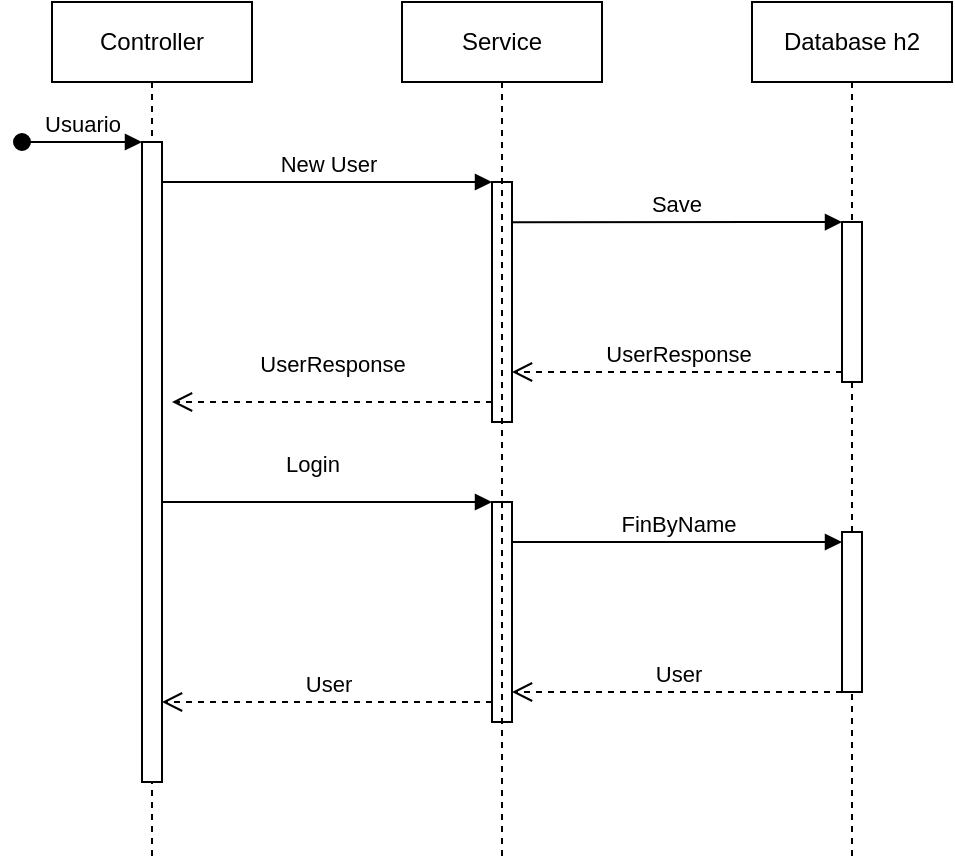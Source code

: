<mxfile version="21.4.0" type="device">
  <diagram name="Page-1" id="2YBvvXClWsGukQMizWep">
    <mxGraphModel dx="2049" dy="1086" grid="1" gridSize="10" guides="1" tooltips="1" connect="1" arrows="1" fold="1" page="1" pageScale="1" pageWidth="850" pageHeight="1100" math="0" shadow="0">
      <root>
        <mxCell id="0" />
        <mxCell id="1" parent="0" />
        <mxCell id="aM9ryv3xv72pqoxQDRHE-1" value="Controller" style="shape=umlLifeline;perimeter=lifelinePerimeter;whiteSpace=wrap;html=1;container=0;dropTarget=0;collapsible=0;recursiveResize=0;outlineConnect=0;portConstraint=eastwest;newEdgeStyle={&quot;edgeStyle&quot;:&quot;elbowEdgeStyle&quot;,&quot;elbow&quot;:&quot;vertical&quot;,&quot;curved&quot;:0,&quot;rounded&quot;:0};" parent="1" vertex="1">
          <mxGeometry x="50" y="40" width="100" height="430" as="geometry" />
        </mxCell>
        <mxCell id="aM9ryv3xv72pqoxQDRHE-2" value="" style="html=1;points=[];perimeter=orthogonalPerimeter;outlineConnect=0;targetShapes=umlLifeline;portConstraint=eastwest;newEdgeStyle={&quot;edgeStyle&quot;:&quot;elbowEdgeStyle&quot;,&quot;elbow&quot;:&quot;vertical&quot;,&quot;curved&quot;:0,&quot;rounded&quot;:0};" parent="aM9ryv3xv72pqoxQDRHE-1" vertex="1">
          <mxGeometry x="45" y="70" width="10" height="320" as="geometry" />
        </mxCell>
        <mxCell id="aM9ryv3xv72pqoxQDRHE-3" value="Usuario" style="html=1;verticalAlign=bottom;startArrow=oval;endArrow=block;startSize=8;edgeStyle=elbowEdgeStyle;elbow=vertical;curved=0;rounded=0;" parent="aM9ryv3xv72pqoxQDRHE-1" target="aM9ryv3xv72pqoxQDRHE-2" edge="1">
          <mxGeometry relative="1" as="geometry">
            <mxPoint x="-15" y="70" as="sourcePoint" />
          </mxGeometry>
        </mxCell>
        <mxCell id="LqsI-rOXUMGuYAvuFEgq-1" value="" style="html=1;points=[];perimeter=orthogonalPerimeter;outlineConnect=0;targetShapes=umlLifeline;portConstraint=eastwest;newEdgeStyle={&quot;edgeStyle&quot;:&quot;elbowEdgeStyle&quot;,&quot;elbow&quot;:&quot;vertical&quot;,&quot;curved&quot;:0,&quot;rounded&quot;:0};" vertex="1" parent="1">
          <mxGeometry x="270" y="130" width="10" height="120" as="geometry" />
        </mxCell>
        <mxCell id="LqsI-rOXUMGuYAvuFEgq-2" value="New User" style="html=1;verticalAlign=bottom;endArrow=block;edgeStyle=elbowEdgeStyle;elbow=vertical;curved=0;rounded=0;" edge="1" target="LqsI-rOXUMGuYAvuFEgq-1" parent="1" source="aM9ryv3xv72pqoxQDRHE-2">
          <mxGeometry x="0.003" relative="1" as="geometry">
            <mxPoint x="110" y="120.07" as="sourcePoint" />
            <Array as="points">
              <mxPoint x="140" y="130" />
            </Array>
            <mxPoint as="offset" />
          </mxGeometry>
        </mxCell>
        <mxCell id="LqsI-rOXUMGuYAvuFEgq-3" value="UserResponse" style="html=1;verticalAlign=bottom;endArrow=open;dashed=1;endSize=8;edgeStyle=elbowEdgeStyle;elbow=vertical;curved=0;rounded=0;" edge="1" source="LqsI-rOXUMGuYAvuFEgq-1" parent="1">
          <mxGeometry y="-10" relative="1" as="geometry">
            <mxPoint x="110" y="240" as="targetPoint" />
            <Array as="points">
              <mxPoint x="170" y="240" />
            </Array>
            <mxPoint as="offset" />
          </mxGeometry>
        </mxCell>
        <mxCell id="LqsI-rOXUMGuYAvuFEgq-7" value="" style="html=1;points=[];perimeter=orthogonalPerimeter;outlineConnect=0;targetShapes=umlLifeline;portConstraint=eastwest;newEdgeStyle={&quot;edgeStyle&quot;:&quot;elbowEdgeStyle&quot;,&quot;elbow&quot;:&quot;vertical&quot;,&quot;curved&quot;:0,&quot;rounded&quot;:0};" vertex="1" parent="1">
          <mxGeometry x="270" y="290" width="10" height="110" as="geometry" />
        </mxCell>
        <mxCell id="LqsI-rOXUMGuYAvuFEgq-8" value="Login" style="html=1;verticalAlign=bottom;endArrow=block;edgeStyle=elbowEdgeStyle;elbow=vertical;curved=0;rounded=0;" edge="1" target="LqsI-rOXUMGuYAvuFEgq-7" parent="1" source="aM9ryv3xv72pqoxQDRHE-2">
          <mxGeometry x="-0.091" y="10" relative="1" as="geometry">
            <mxPoint x="110" y="250" as="sourcePoint" />
            <Array as="points">
              <mxPoint x="180" y="290" />
            </Array>
            <mxPoint as="offset" />
          </mxGeometry>
        </mxCell>
        <mxCell id="LqsI-rOXUMGuYAvuFEgq-9" value="User" style="html=1;verticalAlign=bottom;endArrow=open;dashed=1;endSize=8;edgeStyle=elbowEdgeStyle;elbow=vertical;curved=0;rounded=0;" edge="1" source="LqsI-rOXUMGuYAvuFEgq-7" parent="1" target="aM9ryv3xv72pqoxQDRHE-2">
          <mxGeometry relative="1" as="geometry">
            <mxPoint x="110" y="370" as="targetPoint" />
            <Array as="points">
              <mxPoint x="150" y="390" />
            </Array>
          </mxGeometry>
        </mxCell>
        <mxCell id="LqsI-rOXUMGuYAvuFEgq-11" value="Service" style="shape=umlLifeline;perimeter=lifelinePerimeter;whiteSpace=wrap;html=1;container=0;dropTarget=0;collapsible=0;recursiveResize=0;outlineConnect=0;portConstraint=eastwest;newEdgeStyle={&quot;edgeStyle&quot;:&quot;elbowEdgeStyle&quot;,&quot;elbow&quot;:&quot;vertical&quot;,&quot;curved&quot;:0,&quot;rounded&quot;:0};" vertex="1" parent="1">
          <mxGeometry x="225" y="40" width="100" height="430" as="geometry" />
        </mxCell>
        <mxCell id="LqsI-rOXUMGuYAvuFEgq-14" value="Database h2" style="shape=umlLifeline;perimeter=lifelinePerimeter;whiteSpace=wrap;html=1;container=0;dropTarget=0;collapsible=0;recursiveResize=0;outlineConnect=0;portConstraint=eastwest;newEdgeStyle={&quot;edgeStyle&quot;:&quot;elbowEdgeStyle&quot;,&quot;elbow&quot;:&quot;vertical&quot;,&quot;curved&quot;:0,&quot;rounded&quot;:0};" vertex="1" parent="1">
          <mxGeometry x="400" y="40" width="100" height="430" as="geometry" />
        </mxCell>
        <mxCell id="LqsI-rOXUMGuYAvuFEgq-17" value="" style="html=1;points=[];perimeter=orthogonalPerimeter;outlineConnect=0;targetShapes=umlLifeline;portConstraint=eastwest;newEdgeStyle={&quot;edgeStyle&quot;:&quot;elbowEdgeStyle&quot;,&quot;elbow&quot;:&quot;vertical&quot;,&quot;curved&quot;:0,&quot;rounded&quot;:0};" vertex="1" parent="LqsI-rOXUMGuYAvuFEgq-14">
          <mxGeometry x="45" y="110" width="10" height="80" as="geometry" />
        </mxCell>
        <mxCell id="LqsI-rOXUMGuYAvuFEgq-20" value="" style="html=1;points=[];perimeter=orthogonalPerimeter;outlineConnect=0;targetShapes=umlLifeline;portConstraint=eastwest;newEdgeStyle={&quot;edgeStyle&quot;:&quot;elbowEdgeStyle&quot;,&quot;elbow&quot;:&quot;vertical&quot;,&quot;curved&quot;:0,&quot;rounded&quot;:0};" vertex="1" parent="LqsI-rOXUMGuYAvuFEgq-14">
          <mxGeometry x="45" y="265" width="10" height="80" as="geometry" />
        </mxCell>
        <mxCell id="LqsI-rOXUMGuYAvuFEgq-18" value="Save" style="html=1;verticalAlign=bottom;endArrow=block;edgeStyle=elbowEdgeStyle;elbow=vertical;curved=0;rounded=0;" edge="1" target="LqsI-rOXUMGuYAvuFEgq-17" parent="1">
          <mxGeometry relative="1" as="geometry">
            <mxPoint x="280" y="150.1" as="sourcePoint" />
          </mxGeometry>
        </mxCell>
        <mxCell id="LqsI-rOXUMGuYAvuFEgq-19" value="UserResponse" style="html=1;verticalAlign=bottom;endArrow=open;dashed=1;endSize=8;edgeStyle=elbowEdgeStyle;elbow=vertical;curved=0;rounded=0;" edge="1" source="LqsI-rOXUMGuYAvuFEgq-17" parent="1">
          <mxGeometry relative="1" as="geometry">
            <mxPoint x="280" y="225.1" as="targetPoint" />
          </mxGeometry>
        </mxCell>
        <mxCell id="LqsI-rOXUMGuYAvuFEgq-21" value="FinByName" style="html=1;verticalAlign=bottom;endArrow=block;edgeStyle=elbowEdgeStyle;elbow=vertical;curved=0;rounded=0;" edge="1" target="LqsI-rOXUMGuYAvuFEgq-20" parent="1">
          <mxGeometry relative="1" as="geometry">
            <mxPoint x="280" y="310" as="sourcePoint" />
          </mxGeometry>
        </mxCell>
        <mxCell id="LqsI-rOXUMGuYAvuFEgq-22" value="User" style="html=1;verticalAlign=bottom;endArrow=open;dashed=1;endSize=8;edgeStyle=elbowEdgeStyle;elbow=vertical;curved=0;rounded=0;" edge="1" source="LqsI-rOXUMGuYAvuFEgq-20" parent="1">
          <mxGeometry relative="1" as="geometry">
            <mxPoint x="280" y="385" as="targetPoint" />
          </mxGeometry>
        </mxCell>
      </root>
    </mxGraphModel>
  </diagram>
</mxfile>

